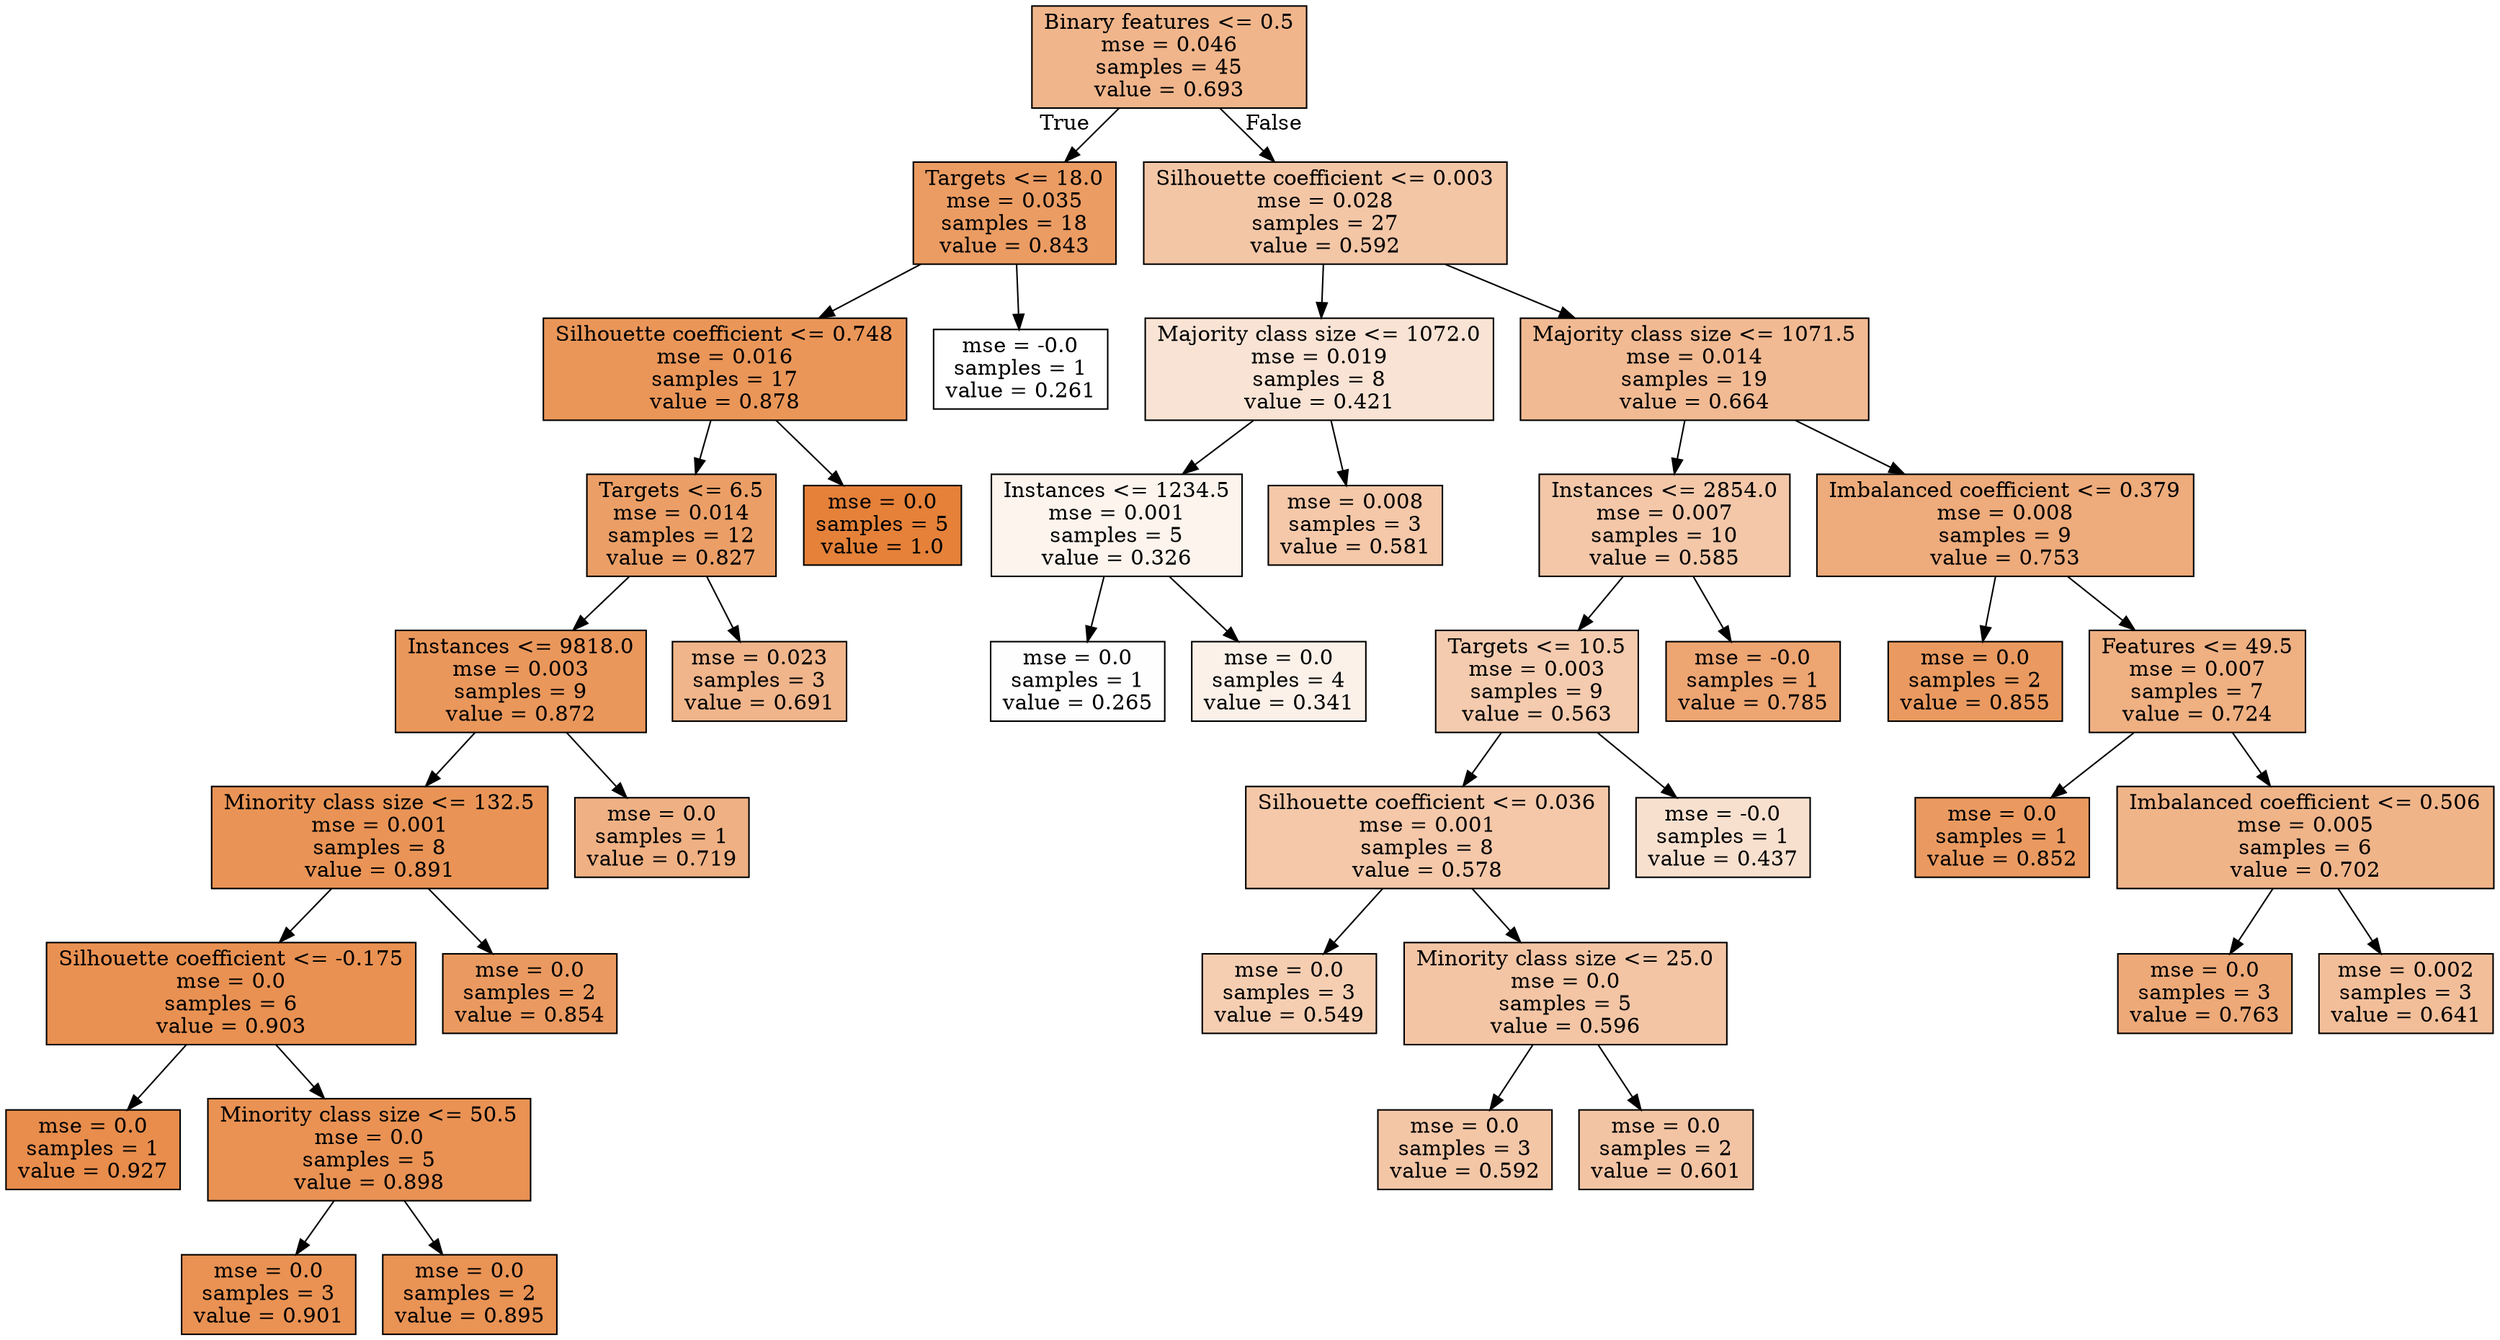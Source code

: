 digraph Tree {
node [shape=box, style="filled", color="black"] ;
0 [label="Binary features <= 0.5\nmse = 0.046\nsamples = 45\nvalue = 0.693", fillcolor="#e5813995"] ;
1 [label="Targets <= 18.0\nmse = 0.035\nsamples = 18\nvalue = 0.843", fillcolor="#e58139c9"] ;
0 -> 1 [labeldistance=2.5, labelangle=45, headlabel="True"] ;
2 [label="Silhouette coefficient <= 0.748\nmse = 0.016\nsamples = 17\nvalue = 0.878", fillcolor="#e58139d5"] ;
1 -> 2 ;
3 [label="Targets <= 6.5\nmse = 0.014\nsamples = 12\nvalue = 0.827", fillcolor="#e58139c3"] ;
2 -> 3 ;
4 [label="Instances <= 9818.0\nmse = 0.003\nsamples = 9\nvalue = 0.872", fillcolor="#e58139d3"] ;
3 -> 4 ;
5 [label="Minority class size <= 132.5\nmse = 0.001\nsamples = 8\nvalue = 0.891", fillcolor="#e58139d9"] ;
4 -> 5 ;
6 [label="Silhouette coefficient <= -0.175\nmse = 0.0\nsamples = 6\nvalue = 0.903", fillcolor="#e58139de"] ;
5 -> 6 ;
7 [label="mse = 0.0\nsamples = 1\nvalue = 0.927", fillcolor="#e58139e6"] ;
6 -> 7 ;
8 [label="Minority class size <= 50.5\nmse = 0.0\nsamples = 5\nvalue = 0.898", fillcolor="#e58139dc"] ;
6 -> 8 ;
9 [label="mse = 0.0\nsamples = 3\nvalue = 0.901", fillcolor="#e58139dd"] ;
8 -> 9 ;
10 [label="mse = 0.0\nsamples = 2\nvalue = 0.895", fillcolor="#e58139db"] ;
8 -> 10 ;
11 [label="mse = 0.0\nsamples = 2\nvalue = 0.854", fillcolor="#e58139cd"] ;
5 -> 11 ;
12 [label="mse = 0.0\nsamples = 1\nvalue = 0.719", fillcolor="#e581399e"] ;
4 -> 12 ;
13 [label="mse = 0.023\nsamples = 3\nvalue = 0.691", fillcolor="#e5813995"] ;
3 -> 13 ;
14 [label="mse = 0.0\nsamples = 5\nvalue = 1.0", fillcolor="#e58139ff"] ;
2 -> 14 ;
15 [label="mse = -0.0\nsamples = 1\nvalue = 0.261", fillcolor="#e5813900"] ;
1 -> 15 ;
16 [label="Silhouette coefficient <= 0.003\nmse = 0.028\nsamples = 27\nvalue = 0.592", fillcolor="#e5813972"] ;
0 -> 16 [labeldistance=2.5, labelangle=-45, headlabel="False"] ;
17 [label="Majority class size <= 1072.0\nmse = 0.019\nsamples = 8\nvalue = 0.421", fillcolor="#e5813937"] ;
16 -> 17 ;
18 [label="Instances <= 1234.5\nmse = 0.001\nsamples = 5\nvalue = 0.326", fillcolor="#e5813916"] ;
17 -> 18 ;
19 [label="mse = 0.0\nsamples = 1\nvalue = 0.265", fillcolor="#e5813901"] ;
18 -> 19 ;
20 [label="mse = 0.0\nsamples = 4\nvalue = 0.341", fillcolor="#e581391c"] ;
18 -> 20 ;
21 [label="mse = 0.008\nsamples = 3\nvalue = 0.581", fillcolor="#e581396e"] ;
17 -> 21 ;
22 [label="Majority class size <= 1071.5\nmse = 0.014\nsamples = 19\nvalue = 0.664", fillcolor="#e581398b"] ;
16 -> 22 ;
23 [label="Instances <= 2854.0\nmse = 0.007\nsamples = 10\nvalue = 0.585", fillcolor="#e5813970"] ;
22 -> 23 ;
24 [label="Targets <= 10.5\nmse = 0.003\nsamples = 9\nvalue = 0.563", fillcolor="#e5813968"] ;
23 -> 24 ;
25 [label="Silhouette coefficient <= 0.036\nmse = 0.001\nsamples = 8\nvalue = 0.578", fillcolor="#e581396e"] ;
24 -> 25 ;
26 [label="mse = 0.0\nsamples = 3\nvalue = 0.549", fillcolor="#e5813963"] ;
25 -> 26 ;
27 [label="Minority class size <= 25.0\nmse = 0.0\nsamples = 5\nvalue = 0.596", fillcolor="#e5813974"] ;
25 -> 27 ;
28 [label="mse = 0.0\nsamples = 3\nvalue = 0.592", fillcolor="#e5813972"] ;
27 -> 28 ;
29 [label="mse = 0.0\nsamples = 2\nvalue = 0.601", fillcolor="#e5813976"] ;
27 -> 29 ;
30 [label="mse = -0.0\nsamples = 1\nvalue = 0.437", fillcolor="#e581393d"] ;
24 -> 30 ;
31 [label="mse = -0.0\nsamples = 1\nvalue = 0.785", fillcolor="#e58139b5"] ;
23 -> 31 ;
32 [label="Imbalanced coefficient <= 0.379\nmse = 0.008\nsamples = 9\nvalue = 0.753", fillcolor="#e58139aa"] ;
22 -> 32 ;
33 [label="mse = 0.0\nsamples = 2\nvalue = 0.855", fillcolor="#e58139cd"] ;
32 -> 33 ;
34 [label="Features <= 49.5\nmse = 0.007\nsamples = 7\nvalue = 0.724", fillcolor="#e58139a0"] ;
32 -> 34 ;
35 [label="mse = 0.0\nsamples = 1\nvalue = 0.852", fillcolor="#e58139cc"] ;
34 -> 35 ;
36 [label="Imbalanced coefficient <= 0.506\nmse = 0.005\nsamples = 6\nvalue = 0.702", fillcolor="#e5813998"] ;
34 -> 36 ;
37 [label="mse = 0.0\nsamples = 3\nvalue = 0.763", fillcolor="#e58139ad"] ;
36 -> 37 ;
38 [label="mse = 0.002\nsamples = 3\nvalue = 0.641", fillcolor="#e5813983"] ;
36 -> 38 ;
}